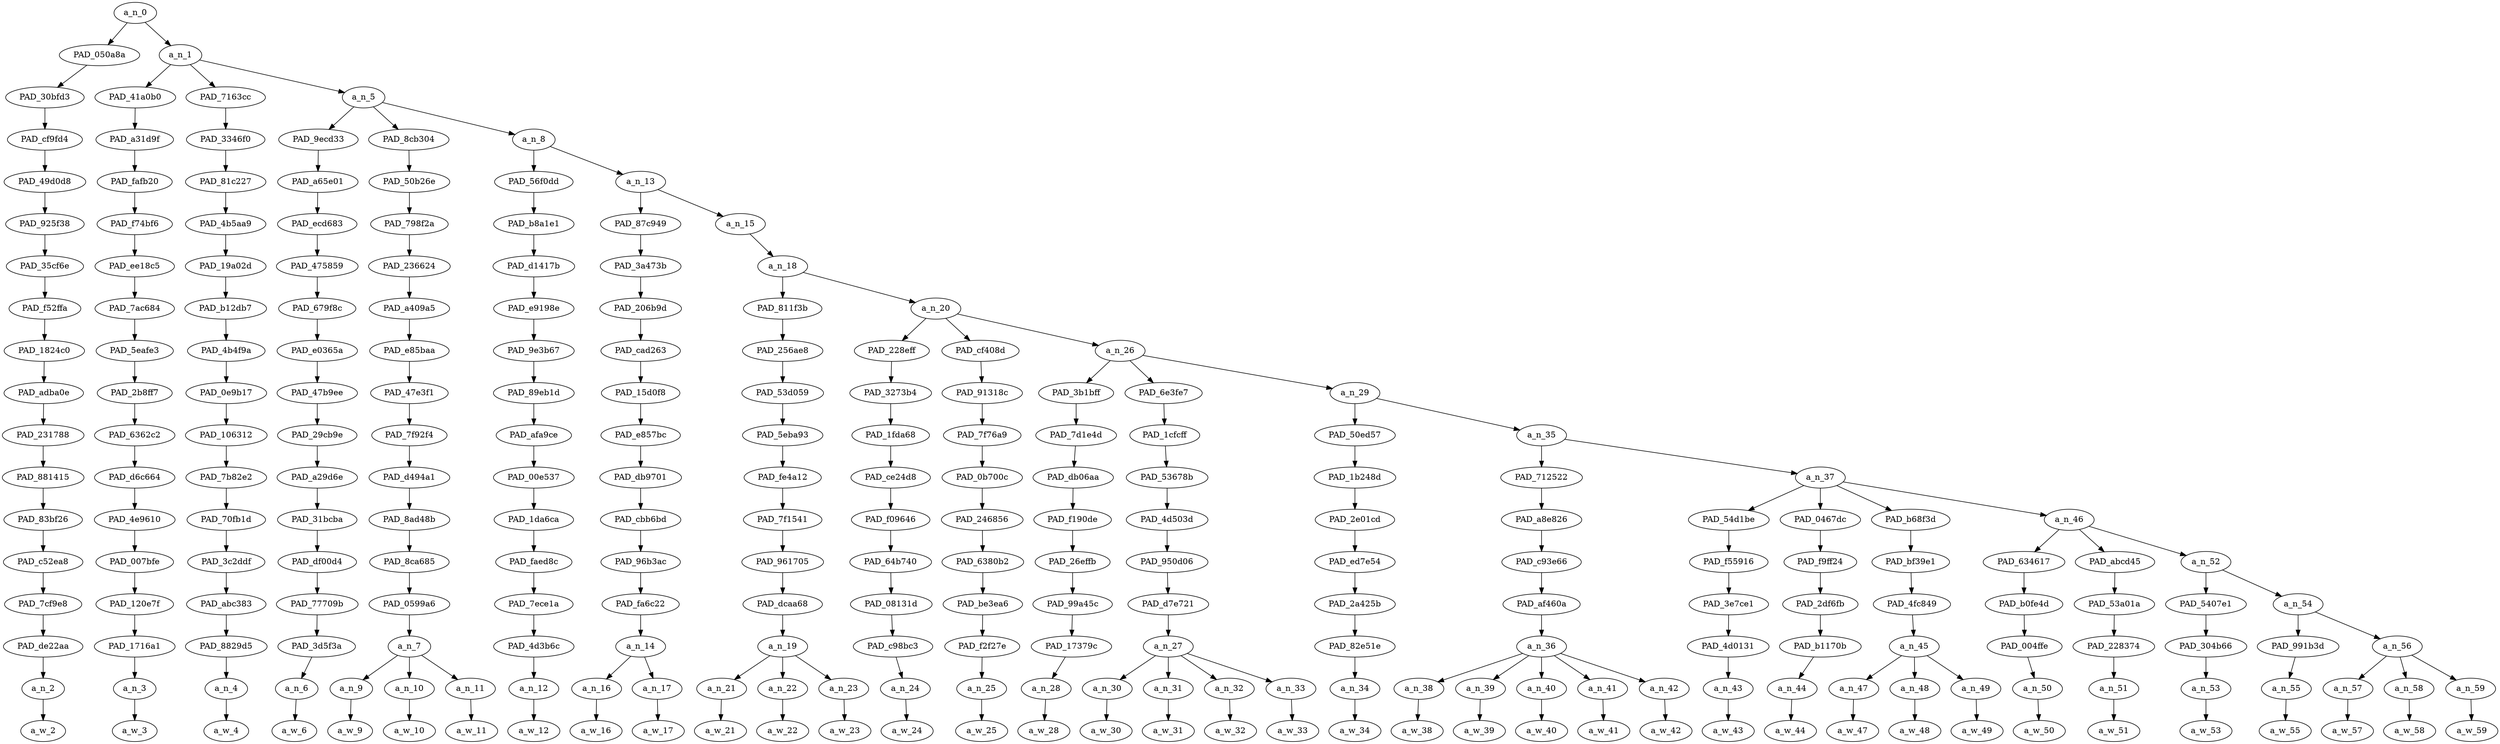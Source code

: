 strict digraph "" {
	a_n_0	[div_dir=-1,
		index=0,
		level=17,
		pos="19.440891846707817,17!",
		text_span="[0, 1, 2, 3, 4, 5, 6, 7, 8, 9, 10, 11, 12, 13, 14, 15, 16, 17, 18, 19, 20, 21, 22, 23, 24, 25, 26, 27, 28, 29, 30, 31, 32, 33, 34, \
35, 36, 37]",
		value=0.99999999];
	PAD_050a8a	[div_dir=-1,
		index=1,
		level=16,
		pos="37.0,16!",
		text_span="[37]",
		value=0.02049974];
	a_n_0 -> PAD_050a8a;
	a_n_1	[div_dir=1,
		index=0,
		level=16,
		pos="1.881783693415638,16!",
		text_span="[0, 1, 2, 3, 4, 5, 6, 7, 8, 9, 10, 11, 12, 13, 14, 15, 16, 17, 18, 19, 20, 21, 22, 23, 24, 25, 26, 27, 28, 29, 30, 31, 32, 33, 34, \
35, 36]",
		value=0.97949784];
	a_n_0 -> a_n_1;
	PAD_30bfd3	[div_dir=-1,
		index=3,
		level=15,
		pos="37.0,15!",
		text_span="[37]",
		value=0.02049974];
	PAD_050a8a -> PAD_30bfd3;
	PAD_cf9fd4	[div_dir=-1,
		index=5,
		level=14,
		pos="37.0,14!",
		text_span="[37]",
		value=0.02049974];
	PAD_30bfd3 -> PAD_cf9fd4;
	PAD_49d0d8	[div_dir=-1,
		index=6,
		level=13,
		pos="37.0,13!",
		text_span="[37]",
		value=0.02049974];
	PAD_cf9fd4 -> PAD_49d0d8;
	PAD_925f38	[div_dir=-1,
		index=7,
		level=12,
		pos="37.0,12!",
		text_span="[37]",
		value=0.02049974];
	PAD_49d0d8 -> PAD_925f38;
	PAD_35cf6e	[div_dir=-1,
		index=7,
		level=11,
		pos="37.0,11!",
		text_span="[37]",
		value=0.02049974];
	PAD_925f38 -> PAD_35cf6e;
	PAD_f52ffa	[div_dir=-1,
		index=8,
		level=10,
		pos="37.0,10!",
		text_span="[37]",
		value=0.02049974];
	PAD_35cf6e -> PAD_f52ffa;
	PAD_1824c0	[div_dir=-1,
		index=10,
		level=9,
		pos="37.0,9!",
		text_span="[37]",
		value=0.02049974];
	PAD_f52ffa -> PAD_1824c0;
	PAD_adba0e	[div_dir=-1,
		index=12,
		level=8,
		pos="37.0,8!",
		text_span="[37]",
		value=0.02049974];
	PAD_1824c0 -> PAD_adba0e;
	PAD_231788	[div_dir=-1,
		index=13,
		level=7,
		pos="37.0,7!",
		text_span="[37]",
		value=0.02049974];
	PAD_adba0e -> PAD_231788;
	PAD_881415	[div_dir=-1,
		index=14,
		level=6,
		pos="37.0,6!",
		text_span="[37]",
		value=0.02049974];
	PAD_231788 -> PAD_881415;
	PAD_83bf26	[div_dir=-1,
		index=17,
		level=5,
		pos="37.0,5!",
		text_span="[37]",
		value=0.02049974];
	PAD_881415 -> PAD_83bf26;
	PAD_c52ea8	[div_dir=-1,
		index=19,
		level=4,
		pos="37.0,4!",
		text_span="[37]",
		value=0.02049974];
	PAD_83bf26 -> PAD_c52ea8;
	PAD_7cf9e8	[div_dir=-1,
		index=20,
		level=3,
		pos="37.0,3!",
		text_span="[37]",
		value=0.02049974];
	PAD_c52ea8 -> PAD_7cf9e8;
	PAD_de22aa	[div_dir=-1,
		index=21,
		level=2,
		pos="37.0,2!",
		text_span="[37]",
		value=0.02049974];
	PAD_7cf9e8 -> PAD_de22aa;
	a_n_2	[div_dir=-1,
		index=37,
		level=1,
		pos="37.0,1!",
		text_span="[37]",
		value=0.02049974];
	PAD_de22aa -> a_n_2;
	a_w_2	[div_dir=0,
		index=37,
		level=0,
		pos="37,0!",
		text_span="[37]",
		value=♥];
	a_n_2 -> a_w_2;
	PAD_41a0b0	[div_dir=-1,
		index=0,
		level=15,
		pos="0.0,15!",
		text_span="[0]",
		value=0.01262149];
	a_n_1 -> PAD_41a0b0;
	PAD_7163cc	[div_dir=1,
		index=1,
		level=15,
		pos="1.0,15!",
		text_span="[1]",
		value=0.01023414];
	a_n_1 -> PAD_7163cc;
	a_n_5	[div_dir=1,
		index=2,
		level=15,
		pos="4.645351080246914,15!",
		text_span="[2, 3, 4, 5, 6, 7, 8, 9, 10, 11, 12, 13, 14, 15, 16, 17, 18, 19, 20, 21, 22, 23, 24, 25, 26, 27, 28, 29, 30, 31, 32, 33, 34, 35, \
36]",
		value=0.95663599];
	a_n_1 -> a_n_5;
	PAD_a31d9f	[div_dir=-1,
		index=0,
		level=14,
		pos="0.0,14!",
		text_span="[0]",
		value=0.01262149];
	PAD_41a0b0 -> PAD_a31d9f;
	PAD_fafb20	[div_dir=-1,
		index=0,
		level=13,
		pos="0.0,13!",
		text_span="[0]",
		value=0.01262149];
	PAD_a31d9f -> PAD_fafb20;
	PAD_f74bf6	[div_dir=-1,
		index=0,
		level=12,
		pos="0.0,12!",
		text_span="[0]",
		value=0.01262149];
	PAD_fafb20 -> PAD_f74bf6;
	PAD_ee18c5	[div_dir=-1,
		index=0,
		level=11,
		pos="0.0,11!",
		text_span="[0]",
		value=0.01262149];
	PAD_f74bf6 -> PAD_ee18c5;
	PAD_7ac684	[div_dir=-1,
		index=0,
		level=10,
		pos="0.0,10!",
		text_span="[0]",
		value=0.01262149];
	PAD_ee18c5 -> PAD_7ac684;
	PAD_5eafe3	[div_dir=-1,
		index=0,
		level=9,
		pos="0.0,9!",
		text_span="[0]",
		value=0.01262149];
	PAD_7ac684 -> PAD_5eafe3;
	PAD_2b8ff7	[div_dir=-1,
		index=0,
		level=8,
		pos="0.0,8!",
		text_span="[0]",
		value=0.01262149];
	PAD_5eafe3 -> PAD_2b8ff7;
	PAD_6362c2	[div_dir=-1,
		index=0,
		level=7,
		pos="0.0,7!",
		text_span="[0]",
		value=0.01262149];
	PAD_2b8ff7 -> PAD_6362c2;
	PAD_d6c664	[div_dir=-1,
		index=0,
		level=6,
		pos="0.0,6!",
		text_span="[0]",
		value=0.01262149];
	PAD_6362c2 -> PAD_d6c664;
	PAD_4e9610	[div_dir=-1,
		index=0,
		level=5,
		pos="0.0,5!",
		text_span="[0]",
		value=0.01262149];
	PAD_d6c664 -> PAD_4e9610;
	PAD_007bfe	[div_dir=-1,
		index=0,
		level=4,
		pos="0.0,4!",
		text_span="[0]",
		value=0.01262149];
	PAD_4e9610 -> PAD_007bfe;
	PAD_120e7f	[div_dir=-1,
		index=0,
		level=3,
		pos="0.0,3!",
		text_span="[0]",
		value=0.01262149];
	PAD_007bfe -> PAD_120e7f;
	PAD_1716a1	[div_dir=-1,
		index=0,
		level=2,
		pos="0.0,2!",
		text_span="[0]",
		value=0.01262149];
	PAD_120e7f -> PAD_1716a1;
	a_n_3	[div_dir=-1,
		index=0,
		level=1,
		pos="0.0,1!",
		text_span="[0]",
		value=0.01262149];
	PAD_1716a1 -> a_n_3;
	a_w_3	[div_dir=0,
		index=0,
		level=0,
		pos="0,0!",
		text_span="[0]",
		value=do];
	a_n_3 -> a_w_3;
	PAD_3346f0	[div_dir=1,
		index=1,
		level=14,
		pos="1.0,14!",
		text_span="[1]",
		value=0.01023414];
	PAD_7163cc -> PAD_3346f0;
	PAD_81c227	[div_dir=1,
		index=1,
		level=13,
		pos="1.0,13!",
		text_span="[1]",
		value=0.01023414];
	PAD_3346f0 -> PAD_81c227;
	PAD_4b5aa9	[div_dir=1,
		index=1,
		level=12,
		pos="1.0,12!",
		text_span="[1]",
		value=0.01023414];
	PAD_81c227 -> PAD_4b5aa9;
	PAD_19a02d	[div_dir=1,
		index=1,
		level=11,
		pos="1.0,11!",
		text_span="[1]",
		value=0.01023414];
	PAD_4b5aa9 -> PAD_19a02d;
	PAD_b12db7	[div_dir=1,
		index=1,
		level=10,
		pos="1.0,10!",
		text_span="[1]",
		value=0.01023414];
	PAD_19a02d -> PAD_b12db7;
	PAD_4b4f9a	[div_dir=1,
		index=1,
		level=9,
		pos="1.0,9!",
		text_span="[1]",
		value=0.01023414];
	PAD_b12db7 -> PAD_4b4f9a;
	PAD_0e9b17	[div_dir=1,
		index=1,
		level=8,
		pos="1.0,8!",
		text_span="[1]",
		value=0.01023414];
	PAD_4b4f9a -> PAD_0e9b17;
	PAD_106312	[div_dir=1,
		index=1,
		level=7,
		pos="1.0,7!",
		text_span="[1]",
		value=0.01023414];
	PAD_0e9b17 -> PAD_106312;
	PAD_7b82e2	[div_dir=1,
		index=1,
		level=6,
		pos="1.0,6!",
		text_span="[1]",
		value=0.01023414];
	PAD_106312 -> PAD_7b82e2;
	PAD_70fb1d	[div_dir=1,
		index=1,
		level=5,
		pos="1.0,5!",
		text_span="[1]",
		value=0.01023414];
	PAD_7b82e2 -> PAD_70fb1d;
	PAD_3c2ddf	[div_dir=1,
		index=1,
		level=4,
		pos="1.0,4!",
		text_span="[1]",
		value=0.01023414];
	PAD_70fb1d -> PAD_3c2ddf;
	PAD_abc383	[div_dir=1,
		index=1,
		level=3,
		pos="1.0,3!",
		text_span="[1]",
		value=0.01023414];
	PAD_3c2ddf -> PAD_abc383;
	PAD_8829d5	[div_dir=1,
		index=1,
		level=2,
		pos="1.0,2!",
		text_span="[1]",
		value=0.01023414];
	PAD_abc383 -> PAD_8829d5;
	a_n_4	[div_dir=1,
		index=1,
		level=1,
		pos="1.0,1!",
		text_span="[1]",
		value=0.01023414];
	PAD_8829d5 -> a_n_4;
	a_w_4	[div_dir=0,
		index=1,
		level=0,
		pos="1,0!",
		text_span="[1]",
		value=not];
	a_n_4 -> a_w_4;
	PAD_9ecd33	[div_dir=-1,
		index=2,
		level=14,
		pos="2.0,14!",
		text_span="[2]",
		value=0.01388727];
	a_n_5 -> PAD_9ecd33;
	PAD_8cb304	[div_dir=-1,
		index=3,
		level=14,
		pos="4.0,14!",
		text_span="[3, 4, 5]",
		value=0.13664862];
	a_n_5 -> PAD_8cb304;
	a_n_8	[div_dir=1,
		index=4,
		level=14,
		pos="7.9360532407407405,14!",
		text_span="[6, 7, 8, 9, 10, 11, 12, 13, 14, 15, 16, 17, 18, 19, 20, 21, 22, 23, 24, 25, 26, 27, 28, 29, 30, 31, 32, 33, 34, 35, 36]",
		value=0.80607794];
	a_n_5 -> a_n_8;
	PAD_a65e01	[div_dir=-1,
		index=2,
		level=13,
		pos="2.0,13!",
		text_span="[2]",
		value=0.01388727];
	PAD_9ecd33 -> PAD_a65e01;
	PAD_ecd683	[div_dir=-1,
		index=2,
		level=12,
		pos="2.0,12!",
		text_span="[2]",
		value=0.01388727];
	PAD_a65e01 -> PAD_ecd683;
	PAD_475859	[div_dir=-1,
		index=2,
		level=11,
		pos="2.0,11!",
		text_span="[2]",
		value=0.01388727];
	PAD_ecd683 -> PAD_475859;
	PAD_679f8c	[div_dir=-1,
		index=2,
		level=10,
		pos="2.0,10!",
		text_span="[2]",
		value=0.01388727];
	PAD_475859 -> PAD_679f8c;
	PAD_e0365a	[div_dir=-1,
		index=2,
		level=9,
		pos="2.0,9!",
		text_span="[2]",
		value=0.01388727];
	PAD_679f8c -> PAD_e0365a;
	PAD_47b9ee	[div_dir=-1,
		index=2,
		level=8,
		pos="2.0,8!",
		text_span="[2]",
		value=0.01388727];
	PAD_e0365a -> PAD_47b9ee;
	PAD_29cb9e	[div_dir=-1,
		index=2,
		level=7,
		pos="2.0,7!",
		text_span="[2]",
		value=0.01388727];
	PAD_47b9ee -> PAD_29cb9e;
	PAD_a29d6e	[div_dir=-1,
		index=2,
		level=6,
		pos="2.0,6!",
		text_span="[2]",
		value=0.01388727];
	PAD_29cb9e -> PAD_a29d6e;
	PAD_31bcba	[div_dir=-1,
		index=2,
		level=5,
		pos="2.0,5!",
		text_span="[2]",
		value=0.01388727];
	PAD_a29d6e -> PAD_31bcba;
	PAD_df00d4	[div_dir=-1,
		index=2,
		level=4,
		pos="2.0,4!",
		text_span="[2]",
		value=0.01388727];
	PAD_31bcba -> PAD_df00d4;
	PAD_77709b	[div_dir=-1,
		index=2,
		level=3,
		pos="2.0,3!",
		text_span="[2]",
		value=0.01388727];
	PAD_df00d4 -> PAD_77709b;
	PAD_3d5f3a	[div_dir=-1,
		index=2,
		level=2,
		pos="2.0,2!",
		text_span="[2]",
		value=0.01388727];
	PAD_77709b -> PAD_3d5f3a;
	a_n_6	[div_dir=-1,
		index=2,
		level=1,
		pos="2.0,1!",
		text_span="[2]",
		value=0.01388727];
	PAD_3d5f3a -> a_n_6;
	a_w_6	[div_dir=0,
		index=2,
		level=0,
		pos="2,0!",
		text_span="[2]",
		value=put];
	a_n_6 -> a_w_6;
	PAD_50b26e	[div_dir=-1,
		index=3,
		level=13,
		pos="4.0,13!",
		text_span="[3, 4, 5]",
		value=0.13664862];
	PAD_8cb304 -> PAD_50b26e;
	PAD_798f2a	[div_dir=-1,
		index=3,
		level=12,
		pos="4.0,12!",
		text_span="[3, 4, 5]",
		value=0.13664862];
	PAD_50b26e -> PAD_798f2a;
	PAD_236624	[div_dir=-1,
		index=3,
		level=11,
		pos="4.0,11!",
		text_span="[3, 4, 5]",
		value=0.13664862];
	PAD_798f2a -> PAD_236624;
	PAD_a409a5	[div_dir=-1,
		index=3,
		level=10,
		pos="4.0,10!",
		text_span="[3, 4, 5]",
		value=0.13664862];
	PAD_236624 -> PAD_a409a5;
	PAD_e85baa	[div_dir=-1,
		index=3,
		level=9,
		pos="4.0,9!",
		text_span="[3, 4, 5]",
		value=0.13664862];
	PAD_a409a5 -> PAD_e85baa;
	PAD_47e3f1	[div_dir=-1,
		index=3,
		level=8,
		pos="4.0,8!",
		text_span="[3, 4, 5]",
		value=0.13664862];
	PAD_e85baa -> PAD_47e3f1;
	PAD_7f92f4	[div_dir=-1,
		index=3,
		level=7,
		pos="4.0,7!",
		text_span="[3, 4, 5]",
		value=0.13664862];
	PAD_47e3f1 -> PAD_7f92f4;
	PAD_d494a1	[div_dir=-1,
		index=3,
		level=6,
		pos="4.0,6!",
		text_span="[3, 4, 5]",
		value=0.13664862];
	PAD_7f92f4 -> PAD_d494a1;
	PAD_8ad48b	[div_dir=-1,
		index=3,
		level=5,
		pos="4.0,5!",
		text_span="[3, 4, 5]",
		value=0.13664862];
	PAD_d494a1 -> PAD_8ad48b;
	PAD_8ca685	[div_dir=-1,
		index=3,
		level=4,
		pos="4.0,4!",
		text_span="[3, 4, 5]",
		value=0.13664862];
	PAD_8ad48b -> PAD_8ca685;
	PAD_0599a6	[div_dir=-1,
		index=3,
		level=3,
		pos="4.0,3!",
		text_span="[3, 4, 5]",
		value=0.13664862];
	PAD_8ca685 -> PAD_0599a6;
	a_n_7	[div_dir=-1,
		index=3,
		level=2,
		pos="4.0,2!",
		text_span="[3, 4, 5]",
		value=0.13664862];
	PAD_0599a6 -> a_n_7;
	a_n_9	[div_dir=-1,
		index=3,
		level=1,
		pos="3.0,1!",
		text_span="[3]",
		value=0.02574065];
	a_n_7 -> a_n_9;
	a_n_10	[div_dir=-1,
		index=4,
		level=1,
		pos="4.0,1!",
		text_span="[4]",
		value=0.06394300];
	a_n_7 -> a_n_10;
	a_n_11	[div_dir=1,
		index=5,
		level=1,
		pos="5.0,1!",
		text_span="[5]",
		value=0.04690413];
	a_n_7 -> a_n_11;
	a_w_9	[div_dir=0,
		index=3,
		level=0,
		pos="3,0!",
		text_span="[3]",
		value=your];
	a_n_9 -> a_w_9;
	a_w_10	[div_dir=0,
		index=4,
		level=0,
		pos="4,0!",
		text_span="[4]",
		value=gab];
	a_n_10 -> a_w_10;
	a_w_11	[div_dir=0,
		index=5,
		level=0,
		pos="5,0!",
		text_span="[5]",
		value=mug];
	a_n_11 -> a_w_11;
	PAD_56f0dd	[div_dir=1,
		index=4,
		level=13,
		pos="6.0,13!",
		text_span="[6]",
		value=0.01537448];
	a_n_8 -> PAD_56f0dd;
	a_n_13	[div_dir=1,
		index=5,
		level=13,
		pos="9.872106481481481,13!",
		text_span="[7, 8, 9, 10, 11, 12, 13, 14, 15, 16, 17, 18, 19, 20, 21, 22, 23, 24, 25, 26, 27, 28, 29, 30, 31, 32, 33, 34, 35, 36]",
		value=0.79065971];
	a_n_8 -> a_n_13;
	PAD_b8a1e1	[div_dir=1,
		index=4,
		level=12,
		pos="6.0,12!",
		text_span="[6]",
		value=0.01537448];
	PAD_56f0dd -> PAD_b8a1e1;
	PAD_d1417b	[div_dir=1,
		index=4,
		level=11,
		pos="6.0,11!",
		text_span="[6]",
		value=0.01537448];
	PAD_b8a1e1 -> PAD_d1417b;
	PAD_e9198e	[div_dir=1,
		index=4,
		level=10,
		pos="6.0,10!",
		text_span="[6]",
		value=0.01537448];
	PAD_d1417b -> PAD_e9198e;
	PAD_9e3b67	[div_dir=1,
		index=4,
		level=9,
		pos="6.0,9!",
		text_span="[6]",
		value=0.01537448];
	PAD_e9198e -> PAD_9e3b67;
	PAD_89eb1d	[div_dir=1,
		index=4,
		level=8,
		pos="6.0,8!",
		text_span="[6]",
		value=0.01537448];
	PAD_9e3b67 -> PAD_89eb1d;
	PAD_afa9ce	[div_dir=1,
		index=4,
		level=7,
		pos="6.0,7!",
		text_span="[6]",
		value=0.01537448];
	PAD_89eb1d -> PAD_afa9ce;
	PAD_00e537	[div_dir=1,
		index=4,
		level=6,
		pos="6.0,6!",
		text_span="[6]",
		value=0.01537448];
	PAD_afa9ce -> PAD_00e537;
	PAD_1da6ca	[div_dir=1,
		index=4,
		level=5,
		pos="6.0,5!",
		text_span="[6]",
		value=0.01537448];
	PAD_00e537 -> PAD_1da6ca;
	PAD_faed8c	[div_dir=1,
		index=4,
		level=4,
		pos="6.0,4!",
		text_span="[6]",
		value=0.01537448];
	PAD_1da6ca -> PAD_faed8c;
	PAD_7ece1a	[div_dir=1,
		index=4,
		level=3,
		pos="6.0,3!",
		text_span="[6]",
		value=0.01537448];
	PAD_faed8c -> PAD_7ece1a;
	PAD_4d3b6c	[div_dir=1,
		index=4,
		level=2,
		pos="6.0,2!",
		text_span="[6]",
		value=0.01537448];
	PAD_7ece1a -> PAD_4d3b6c;
	a_n_12	[div_dir=1,
		index=6,
		level=1,
		pos="6.0,1!",
		text_span="[6]",
		value=0.01537448];
	PAD_4d3b6c -> a_n_12;
	a_w_12	[div_dir=0,
		index=6,
		level=0,
		pos="6,0!",
		text_span="[6]",
		value=in];
	a_n_12 -> a_w_12;
	PAD_87c949	[div_dir=1,
		index=5,
		level=12,
		pos="7.5,12!",
		text_span="[7, 8]",
		value=0.10415410];
	a_n_13 -> PAD_87c949;
	a_n_15	[div_dir=1,
		index=6,
		level=12,
		pos="12.244212962962962,12!",
		text_span="[9, 10, 11, 12, 13, 14, 15, 16, 17, 18, 19, 20, 21, 22, 23, 24, 25, 26, 27, 28, 29, 30, 31, 32, 33, 34, 35, 36]",
		value=0.68646646];
	a_n_13 -> a_n_15;
	PAD_3a473b	[div_dir=1,
		index=5,
		level=11,
		pos="7.5,11!",
		text_span="[7, 8]",
		value=0.10415410];
	PAD_87c949 -> PAD_3a473b;
	PAD_206b9d	[div_dir=1,
		index=5,
		level=10,
		pos="7.5,10!",
		text_span="[7, 8]",
		value=0.10415410];
	PAD_3a473b -> PAD_206b9d;
	PAD_cad263	[div_dir=1,
		index=5,
		level=9,
		pos="7.5,9!",
		text_span="[7, 8]",
		value=0.10415410];
	PAD_206b9d -> PAD_cad263;
	PAD_15d0f8	[div_dir=1,
		index=5,
		level=8,
		pos="7.5,8!",
		text_span="[7, 8]",
		value=0.10415410];
	PAD_cad263 -> PAD_15d0f8;
	PAD_e857bc	[div_dir=1,
		index=5,
		level=7,
		pos="7.5,7!",
		text_span="[7, 8]",
		value=0.10415410];
	PAD_15d0f8 -> PAD_e857bc;
	PAD_db9701	[div_dir=1,
		index=5,
		level=6,
		pos="7.5,6!",
		text_span="[7, 8]",
		value=0.10415410];
	PAD_e857bc -> PAD_db9701;
	PAD_cbb6bd	[div_dir=1,
		index=5,
		level=5,
		pos="7.5,5!",
		text_span="[7, 8]",
		value=0.10415410];
	PAD_db9701 -> PAD_cbb6bd;
	PAD_96b3ac	[div_dir=1,
		index=5,
		level=4,
		pos="7.5,4!",
		text_span="[7, 8]",
		value=0.10415410];
	PAD_cbb6bd -> PAD_96b3ac;
	PAD_fa6c22	[div_dir=1,
		index=5,
		level=3,
		pos="7.5,3!",
		text_span="[7, 8]",
		value=0.10415410];
	PAD_96b3ac -> PAD_fa6c22;
	a_n_14	[div_dir=1,
		index=5,
		level=2,
		pos="7.5,2!",
		text_span="[7, 8]",
		value=0.10415410];
	PAD_fa6c22 -> a_n_14;
	a_n_16	[div_dir=-1,
		index=7,
		level=1,
		pos="7.0,1!",
		text_span="[7]",
		value=0.01470918];
	a_n_14 -> a_n_16;
	a_n_17	[div_dir=1,
		index=8,
		level=1,
		pos="8.0,1!",
		text_span="[8]",
		value=0.08943929];
	a_n_14 -> a_n_17;
	a_w_16	[div_dir=0,
		index=7,
		level=0,
		pos="7,0!",
		text_span="[7]",
		value=the];
	a_n_16 -> a_w_16;
	a_w_17	[div_dir=0,
		index=8,
		level=0,
		pos="8,0!",
		text_span="[8]",
		value=dishwasher];
	a_n_17 -> a_w_17;
	a_n_18	[div_dir=1,
		index=6,
		level=11,
		pos="12.244212962962962,11!",
		text_span="[9, 10, 11, 12, 13, 14, 15, 16, 17, 18, 19, 20, 21, 22, 23, 24, 25, 26, 27, 28, 29, 30, 31, 32, 33, 34, 35, 36]",
		value=0.68642689];
	a_n_15 -> a_n_18;
	PAD_811f3b	[div_dir=1,
		index=6,
		level=10,
		pos="10.0,10!",
		text_span="[9, 10, 11]",
		value=0.08864353];
	a_n_18 -> PAD_811f3b;
	a_n_20	[div_dir=1,
		index=7,
		level=10,
		pos="14.488425925925924,10!",
		text_span="[12, 13, 14, 15, 16, 17, 18, 19, 20, 21, 22, 23, 24, 25, 26, 27, 28, 29, 30, 31, 32, 33, 34, 35, 36]",
		value=0.59774380];
	a_n_18 -> a_n_20;
	PAD_256ae8	[div_dir=1,
		index=6,
		level=9,
		pos="10.0,9!",
		text_span="[9, 10, 11]",
		value=0.08864353];
	PAD_811f3b -> PAD_256ae8;
	PAD_53d059	[div_dir=1,
		index=6,
		level=8,
		pos="10.0,8!",
		text_span="[9, 10, 11]",
		value=0.08864353];
	PAD_256ae8 -> PAD_53d059;
	PAD_5eba93	[div_dir=1,
		index=6,
		level=7,
		pos="10.0,7!",
		text_span="[9, 10, 11]",
		value=0.08864353];
	PAD_53d059 -> PAD_5eba93;
	PAD_fe4a12	[div_dir=1,
		index=6,
		level=6,
		pos="10.0,6!",
		text_span="[9, 10, 11]",
		value=0.08864353];
	PAD_5eba93 -> PAD_fe4a12;
	PAD_7f1541	[div_dir=1,
		index=6,
		level=5,
		pos="10.0,5!",
		text_span="[9, 10, 11]",
		value=0.08864353];
	PAD_fe4a12 -> PAD_7f1541;
	PAD_961705	[div_dir=1,
		index=6,
		level=4,
		pos="10.0,4!",
		text_span="[9, 10, 11]",
		value=0.08864353];
	PAD_7f1541 -> PAD_961705;
	PAD_dcaa68	[div_dir=1,
		index=6,
		level=3,
		pos="10.0,3!",
		text_span="[9, 10, 11]",
		value=0.08864353];
	PAD_961705 -> PAD_dcaa68;
	a_n_19	[div_dir=1,
		index=6,
		level=2,
		pos="10.0,2!",
		text_span="[9, 10, 11]",
		value=0.08864353];
	PAD_dcaa68 -> a_n_19;
	a_n_21	[div_dir=1,
		index=9,
		level=1,
		pos="9.0,1!",
		text_span="[9]",
		value=0.01245631];
	a_n_19 -> a_n_21;
	a_n_22	[div_dir=-1,
		index=10,
		level=1,
		pos="10.0,1!",
		text_span="[10]",
		value=0.03498993];
	a_n_19 -> a_n_22;
	a_n_23	[div_dir=1,
		index=11,
		level=1,
		pos="11.0,1!",
		text_span="[11]",
		value=0.04113362];
	a_n_19 -> a_n_23;
	a_w_21	[div_dir=0,
		index=9,
		level=0,
		pos="9,0!",
		text_span="[9]",
		value=the1];
	a_n_21 -> a_w_21;
	a_w_22	[div_dir=0,
		index=10,
		level=0,
		pos="10,0!",
		text_span="[10]",
		value=gab1];
	a_n_22 -> a_w_22;
	a_w_23	[div_dir=0,
		index=11,
		level=0,
		pos="11,0!",
		text_span="[11]",
		value=decal];
	a_n_23 -> a_w_23;
	PAD_228eff	[div_dir=1,
		index=7,
		level=9,
		pos="12.0,9!",
		text_span="[12]",
		value=0.01305165];
	a_n_20 -> PAD_228eff;
	PAD_cf408d	[div_dir=-1,
		index=8,
		level=9,
		pos="13.0,9!",
		text_span="[13]",
		value=0.01066239];
	a_n_20 -> PAD_cf408d;
	a_n_26	[div_dir=1,
		index=9,
		level=9,
		pos="18.465277777777775,9!",
		text_span="[14, 15, 16, 17, 18, 19, 20, 21, 22, 23, 24, 25, 26, 27, 28, 29, 30, 31, 32, 33, 34, 35, 36]",
		value=0.57401440];
	a_n_20 -> a_n_26;
	PAD_3273b4	[div_dir=1,
		index=7,
		level=8,
		pos="12.0,8!",
		text_span="[12]",
		value=0.01305165];
	PAD_228eff -> PAD_3273b4;
	PAD_1fda68	[div_dir=1,
		index=7,
		level=7,
		pos="12.0,7!",
		text_span="[12]",
		value=0.01305165];
	PAD_3273b4 -> PAD_1fda68;
	PAD_ce24d8	[div_dir=1,
		index=7,
		level=6,
		pos="12.0,6!",
		text_span="[12]",
		value=0.01305165];
	PAD_1fda68 -> PAD_ce24d8;
	PAD_f09646	[div_dir=1,
		index=7,
		level=5,
		pos="12.0,5!",
		text_span="[12]",
		value=0.01305165];
	PAD_ce24d8 -> PAD_f09646;
	PAD_64b740	[div_dir=1,
		index=7,
		level=4,
		pos="12.0,4!",
		text_span="[12]",
		value=0.01305165];
	PAD_f09646 -> PAD_64b740;
	PAD_08131d	[div_dir=1,
		index=7,
		level=3,
		pos="12.0,3!",
		text_span="[12]",
		value=0.01305165];
	PAD_64b740 -> PAD_08131d;
	PAD_c98bc3	[div_dir=1,
		index=7,
		level=2,
		pos="12.0,2!",
		text_span="[12]",
		value=0.01305165];
	PAD_08131d -> PAD_c98bc3;
	a_n_24	[div_dir=1,
		index=12,
		level=1,
		pos="12.0,1!",
		text_span="[12]",
		value=0.01305165];
	PAD_c98bc3 -> a_n_24;
	a_w_24	[div_dir=0,
		index=12,
		level=0,
		pos="12,0!",
		text_span="[12]",
		value=is];
	a_n_24 -> a_w_24;
	PAD_91318c	[div_dir=-1,
		index=8,
		level=8,
		pos="13.0,8!",
		text_span="[13]",
		value=0.01066239];
	PAD_cf408d -> PAD_91318c;
	PAD_7f76a9	[div_dir=-1,
		index=8,
		level=7,
		pos="13.0,7!",
		text_span="[13]",
		value=0.01066239];
	PAD_91318c -> PAD_7f76a9;
	PAD_0b700c	[div_dir=-1,
		index=8,
		level=6,
		pos="13.0,6!",
		text_span="[13]",
		value=0.01066239];
	PAD_7f76a9 -> PAD_0b700c;
	PAD_246856	[div_dir=-1,
		index=8,
		level=5,
		pos="13.0,5!",
		text_span="[13]",
		value=0.01066239];
	PAD_0b700c -> PAD_246856;
	PAD_6380b2	[div_dir=-1,
		index=8,
		level=4,
		pos="13.0,4!",
		text_span="[13]",
		value=0.01066239];
	PAD_246856 -> PAD_6380b2;
	PAD_be3ea6	[div_dir=-1,
		index=8,
		level=3,
		pos="13.0,3!",
		text_span="[13]",
		value=0.01066239];
	PAD_6380b2 -> PAD_be3ea6;
	PAD_f2f27e	[div_dir=-1,
		index=8,
		level=2,
		pos="13.0,2!",
		text_span="[13]",
		value=0.01066239];
	PAD_be3ea6 -> PAD_f2f27e;
	a_n_25	[div_dir=-1,
		index=13,
		level=1,
		pos="13.0,1!",
		text_span="[13]",
		value=0.01066239];
	PAD_f2f27e -> a_n_25;
	a_w_25	[div_dir=0,
		index=13,
		level=0,
		pos="13,0!",
		text_span="[13]",
		value=not1];
	a_n_25 -> a_w_25;
	PAD_3b1bff	[div_dir=-1,
		index=10,
		level=8,
		pos="18.0,8!",
		text_span="[18]",
		value=0.02375086];
	a_n_26 -> PAD_3b1bff;
	PAD_6e3fe7	[div_dir=1,
		index=9,
		level=8,
		pos="15.5,8!",
		text_span="[14, 15, 16, 17]",
		value=0.13938971];
	a_n_26 -> PAD_6e3fe7;
	a_n_29	[div_dir=-1,
		index=11,
		level=8,
		pos="21.895833333333332,8!",
		text_span="[19, 20, 21, 22, 23, 24, 25, 26, 27, 28, 29, 30, 31, 32, 33, 34, 35, 36]",
		value=0.41086042];
	a_n_26 -> a_n_29;
	PAD_7d1e4d	[div_dir=-1,
		index=10,
		level=7,
		pos="18.0,7!",
		text_span="[18]",
		value=0.02375086];
	PAD_3b1bff -> PAD_7d1e4d;
	PAD_db06aa	[div_dir=-1,
		index=10,
		level=6,
		pos="18.0,6!",
		text_span="[18]",
		value=0.02375086];
	PAD_7d1e4d -> PAD_db06aa;
	PAD_f190de	[div_dir=-1,
		index=10,
		level=5,
		pos="18.0,5!",
		text_span="[18]",
		value=0.02375086];
	PAD_db06aa -> PAD_f190de;
	PAD_26effb	[div_dir=-1,
		index=10,
		level=4,
		pos="18.0,4!",
		text_span="[18]",
		value=0.02375086];
	PAD_f190de -> PAD_26effb;
	PAD_99a45c	[div_dir=-1,
		index=10,
		level=3,
		pos="18.0,3!",
		text_span="[18]",
		value=0.02375086];
	PAD_26effb -> PAD_99a45c;
	PAD_17379c	[div_dir=-1,
		index=10,
		level=2,
		pos="18.0,2!",
		text_span="[18]",
		value=0.02375086];
	PAD_99a45c -> PAD_17379c;
	a_n_28	[div_dir=-1,
		index=18,
		level=1,
		pos="18.0,1!",
		text_span="[18]",
		value=0.02375086];
	PAD_17379c -> a_n_28;
	a_w_28	[div_dir=0,
		index=18,
		level=0,
		pos="18,0!",
		text_span="[18]",
		value="<user>1"];
	a_n_28 -> a_w_28;
	PAD_1cfcff	[div_dir=1,
		index=9,
		level=7,
		pos="15.5,7!",
		text_span="[14, 15, 16, 17]",
		value=0.13938971];
	PAD_6e3fe7 -> PAD_1cfcff;
	PAD_53678b	[div_dir=1,
		index=9,
		level=6,
		pos="15.5,6!",
		text_span="[14, 15, 16, 17]",
		value=0.13938971];
	PAD_1cfcff -> PAD_53678b;
	PAD_4d503d	[div_dir=1,
		index=9,
		level=5,
		pos="15.5,5!",
		text_span="[14, 15, 16, 17]",
		value=0.13938971];
	PAD_53678b -> PAD_4d503d;
	PAD_950d06	[div_dir=1,
		index=9,
		level=4,
		pos="15.5,4!",
		text_span="[14, 15, 16, 17]",
		value=0.13938971];
	PAD_4d503d -> PAD_950d06;
	PAD_d7e721	[div_dir=1,
		index=9,
		level=3,
		pos="15.5,3!",
		text_span="[14, 15, 16, 17]",
		value=0.13938971];
	PAD_950d06 -> PAD_d7e721;
	a_n_27	[div_dir=1,
		index=9,
		level=2,
		pos="15.5,2!",
		text_span="[14, 15, 16, 17]",
		value=0.13938971];
	PAD_d7e721 -> a_n_27;
	a_n_30	[div_dir=1,
		index=14,
		level=1,
		pos="14.0,1!",
		text_span="[14]",
		value=0.07475715];
	a_n_27 -> a_n_30;
	a_n_31	[div_dir=1,
		index=15,
		level=1,
		pos="15.0,1!",
		text_span="[15]",
		value=0.01666061];
	a_n_27 -> a_n_31;
	a_n_32	[div_dir=-1,
		index=16,
		level=1,
		pos="16.0,1!",
		text_span="[16]",
		value=0.02296019];
	a_n_27 -> a_n_32;
	a_n_33	[div_dir=-1,
		index=17,
		level=1,
		pos="17.0,1!",
		text_span="[17]",
		value=0.02493564];
	a_n_27 -> a_n_33;
	a_w_30	[div_dir=0,
		index=14,
		level=0,
		pos="14,0!",
		text_span="[14]",
		value=dishwasher1];
	a_n_30 -> a_w_30;
	a_w_31	[div_dir=0,
		index=15,
		level=0,
		pos="15,0!",
		text_span="[15]",
		value=safe];
	a_n_31 -> a_w_31;
	a_w_32	[div_dir=0,
		index=16,
		level=0,
		pos="16,0!",
		text_span="[16]",
		value=😢];
	a_n_32 -> a_w_32;
	a_w_33	[div_dir=0,
		index=17,
		level=0,
		pos="17,0!",
		text_span="[17]",
		value="<user>"];
	a_n_33 -> a_w_33;
	PAD_50ed57	[div_dir=-1,
		index=11,
		level=7,
		pos="19.0,7!",
		text_span="[19]",
		value=0.02614845];
	a_n_29 -> PAD_50ed57;
	a_n_35	[div_dir=-1,
		index=12,
		level=7,
		pos="24.791666666666664,7!",
		text_span="[20, 21, 22, 23, 24, 25, 26, 27, 28, 29, 30, 31, 32, 33, 34, 35, 36]",
		value=0.38469777];
	a_n_29 -> a_n_35;
	PAD_1b248d	[div_dir=-1,
		index=11,
		level=6,
		pos="19.0,6!",
		text_span="[19]",
		value=0.02614845];
	PAD_50ed57 -> PAD_1b248d;
	PAD_2e01cd	[div_dir=-1,
		index=11,
		level=5,
		pos="19.0,5!",
		text_span="[19]",
		value=0.02614845];
	PAD_1b248d -> PAD_2e01cd;
	PAD_ed7e54	[div_dir=-1,
		index=11,
		level=4,
		pos="19.0,4!",
		text_span="[19]",
		value=0.02614845];
	PAD_2e01cd -> PAD_ed7e54;
	PAD_2a425b	[div_dir=-1,
		index=11,
		level=3,
		pos="19.0,3!",
		text_span="[19]",
		value=0.02614845];
	PAD_ed7e54 -> PAD_2a425b;
	PAD_82e51e	[div_dir=-1,
		index=11,
		level=2,
		pos="19.0,2!",
		text_span="[19]",
		value=0.02614845];
	PAD_2a425b -> PAD_82e51e;
	a_n_34	[div_dir=-1,
		index=19,
		level=1,
		pos="19.0,1!",
		text_span="[19]",
		value=0.02614845];
	PAD_82e51e -> a_n_34;
	a_w_34	[div_dir=0,
		index=19,
		level=0,
		pos="19,0!",
		text_span="[19]",
		value=edit];
	a_n_34 -> a_w_34;
	PAD_712522	[div_dir=1,
		index=12,
		level=6,
		pos="22.0,6!",
		text_span="[20, 21, 22, 23, 24]",
		value=0.18834210];
	a_n_35 -> PAD_712522;
	a_n_37	[div_dir=-1,
		index=13,
		level=6,
		pos="27.583333333333332,6!",
		text_span="[25, 26, 27, 28, 29, 30, 31, 32, 33, 34, 35, 36]",
		value=0.19634476];
	a_n_35 -> a_n_37;
	PAD_a8e826	[div_dir=1,
		index=12,
		level=5,
		pos="22.0,5!",
		text_span="[20, 21, 22, 23, 24]",
		value=0.18834210];
	PAD_712522 -> PAD_a8e826;
	PAD_c93e66	[div_dir=1,
		index=12,
		level=4,
		pos="22.0,4!",
		text_span="[20, 21, 22, 23, 24]",
		value=0.18834210];
	PAD_a8e826 -> PAD_c93e66;
	PAD_af460a	[div_dir=1,
		index=12,
		level=3,
		pos="22.0,3!",
		text_span="[20, 21, 22, 23, 24]",
		value=0.18834210];
	PAD_c93e66 -> PAD_af460a;
	a_n_36	[div_dir=1,
		index=12,
		level=2,
		pos="22.0,2!",
		text_span="[20, 21, 22, 23, 24]",
		value=0.18834210];
	PAD_af460a -> a_n_36;
	a_n_38	[div_dir=-1,
		index=20,
		level=1,
		pos="20.0,1!",
		text_span="[20]",
		value=0.01218707];
	a_n_36 -> a_n_38;
	a_n_39	[div_dir=1,
		index=21,
		level=1,
		pos="21.0,1!",
		text_span="[21]",
		value=0.02020289];
	a_n_36 -> a_n_39;
	a_n_40	[div_dir=1,
		index=22,
		level=1,
		pos="22.0,1!",
		text_span="[22]",
		value=0.03759474];
	a_n_36 -> a_n_40;
	a_n_41	[div_dir=-1,
		index=23,
		level=1,
		pos="23.0,1!",
		text_span="[23]",
		value=0.06369067];
	a_n_36 -> a_n_41;
	a_n_42	[div_dir=1,
		index=24,
		level=1,
		pos="24.0,1!",
		text_span="[24]",
		value=0.05461950];
	a_n_36 -> a_n_42;
	a_w_38	[div_dir=0,
		index=20,
		level=0,
		pos="20,0!",
		text_span="[20]",
		value=only];
	a_n_38 -> a_w_38;
	a_w_39	[div_dir=0,
		index=21,
		level=0,
		pos="21,0!",
		text_span="[21]",
		value=the2];
	a_n_39 -> a_w_39;
	a_w_40	[div_dir=0,
		index=22,
		level=0,
		pos="22,0!",
		text_span="[22]",
		value=black];
	a_n_40 -> a_w_40;
	a_w_41	[div_dir=0,
		index=23,
		level=0,
		pos="23,0!",
		text_span="[23]",
		value=gab2];
	a_n_41 -> a_w_41;
	a_w_42	[div_dir=0,
		index=24,
		level=0,
		pos="24,0!",
		text_span="[24]",
		value=mug1];
	a_n_42 -> a_w_42;
	PAD_54d1be	[div_dir=-1,
		index=13,
		level=5,
		pos="25.0,5!",
		text_span="[25]",
		value=0.01481547];
	a_n_37 -> PAD_54d1be;
	PAD_0467dc	[div_dir=-1,
		index=14,
		level=5,
		pos="26.0,5!",
		text_span="[26]",
		value=0.01099946];
	a_n_37 -> PAD_0467dc;
	PAD_b68f3d	[div_dir=-1,
		index=15,
		level=5,
		pos="28.0,5!",
		text_span="[27, 28, 29]",
		value=0.05870534];
	a_n_37 -> PAD_b68f3d;
	a_n_46	[div_dir=-1,
		index=16,
		level=5,
		pos="31.333333333333332,5!",
		text_span="[30, 31, 32, 33, 34, 35, 36]",
		value=0.11177924];
	a_n_37 -> a_n_46;
	PAD_f55916	[div_dir=-1,
		index=13,
		level=4,
		pos="25.0,4!",
		text_span="[25]",
		value=0.01481547];
	PAD_54d1be -> PAD_f55916;
	PAD_3e7ce1	[div_dir=-1,
		index=13,
		level=3,
		pos="25.0,3!",
		text_span="[25]",
		value=0.01481547];
	PAD_f55916 -> PAD_3e7ce1;
	PAD_4d0131	[div_dir=-1,
		index=13,
		level=2,
		pos="25.0,2!",
		text_span="[25]",
		value=0.01481547];
	PAD_3e7ce1 -> PAD_4d0131;
	a_n_43	[div_dir=-1,
		index=25,
		level=1,
		pos="25.0,1!",
		text_span="[25]",
		value=0.01481547];
	PAD_4d0131 -> a_n_43;
	a_w_43	[div_dir=0,
		index=25,
		level=0,
		pos="25,0!",
		text_span="[25]",
		value=does];
	a_n_43 -> a_w_43;
	PAD_f9ff24	[div_dir=-1,
		index=14,
		level=4,
		pos="26.0,4!",
		text_span="[26]",
		value=0.01099946];
	PAD_0467dc -> PAD_f9ff24;
	PAD_2df6fb	[div_dir=-1,
		index=14,
		level=3,
		pos="26.0,3!",
		text_span="[26]",
		value=0.01099946];
	PAD_f9ff24 -> PAD_2df6fb;
	PAD_b1170b	[div_dir=-1,
		index=14,
		level=2,
		pos="26.0,2!",
		text_span="[26]",
		value=0.01099946];
	PAD_2df6fb -> PAD_b1170b;
	a_n_44	[div_dir=-1,
		index=26,
		level=1,
		pos="26.0,1!",
		text_span="[26]",
		value=0.01099946];
	PAD_b1170b -> a_n_44;
	a_w_44	[div_dir=0,
		index=26,
		level=0,
		pos="26,0!",
		text_span="[26]",
		value=this];
	a_n_44 -> a_w_44;
	PAD_bf39e1	[div_dir=-1,
		index=15,
		level=4,
		pos="28.0,4!",
		text_span="[27, 28, 29]",
		value=0.05870534];
	PAD_b68f3d -> PAD_bf39e1;
	PAD_4fc849	[div_dir=-1,
		index=15,
		level=3,
		pos="28.0,3!",
		text_span="[27, 28, 29]",
		value=0.05870534];
	PAD_bf39e1 -> PAD_4fc849;
	a_n_45	[div_dir=-1,
		index=15,
		level=2,
		pos="28.0,2!",
		text_span="[27, 28, 29]",
		value=0.05870534];
	PAD_4fc849 -> a_n_45;
	a_n_47	[div_dir=-1,
		index=27,
		level=1,
		pos="27.0,1!",
		text_span="[27]",
		value=0.01267985];
	a_n_45 -> a_n_47;
	a_n_48	[div_dir=-1,
		index=28,
		level=1,
		pos="28.0,1!",
		text_span="[28]",
		value=0.02772640];
	a_n_45 -> a_n_48;
	a_n_49	[div_dir=1,
		index=29,
		level=1,
		pos="29.0,1!",
		text_span="[29]",
		value=0.01828054];
	a_n_45 -> a_n_49;
	a_w_47	[div_dir=0,
		index=27,
		level=0,
		pos="27,0!",
		text_span="[27]",
		value=the3];
	a_n_47 -> a_w_47;
	a_w_48	[div_dir=0,
		index=28,
		level=0,
		pos="28,0!",
		text_span="[28]",
		value=white];
	a_n_48 -> a_w_48;
	a_w_49	[div_dir=0,
		index=29,
		level=0,
		pos="29,0!",
		text_span="[29]",
		value=one];
	a_n_49 -> a_w_49;
	PAD_634617	[div_dir=-1,
		index=16,
		level=4,
		pos="30.0,4!",
		text_span="[30]",
		value=0.01284931];
	a_n_46 -> PAD_634617;
	PAD_abcd45	[div_dir=1,
		index=17,
		level=4,
		pos="31.0,4!",
		text_span="[31]",
		value=0.00899850];
	a_n_46 -> PAD_abcd45;
	a_n_52	[div_dir=-1,
		index=18,
		level=4,
		pos="33.0,4!",
		text_span="[32, 33, 34, 35, 36]",
		value=0.08989609];
	a_n_46 -> a_n_52;
	PAD_b0fe4d	[div_dir=-1,
		index=16,
		level=3,
		pos="30.0,3!",
		text_span="[30]",
		value=0.01284931];
	PAD_634617 -> PAD_b0fe4d;
	PAD_004ffe	[div_dir=-1,
		index=16,
		level=2,
		pos="30.0,2!",
		text_span="[30]",
		value=0.01284931];
	PAD_b0fe4d -> PAD_004ffe;
	a_n_50	[div_dir=-1,
		index=30,
		level=1,
		pos="30.0,1!",
		text_span="[30]",
		value=0.01284931];
	PAD_004ffe -> a_n_50;
	a_w_50	[div_dir=0,
		index=30,
		level=0,
		pos="30,0!",
		text_span="[30]",
		value=will];
	a_n_50 -> a_w_50;
	PAD_53a01a	[div_dir=1,
		index=17,
		level=3,
		pos="31.0,3!",
		text_span="[31]",
		value=0.00899850];
	PAD_abcd45 -> PAD_53a01a;
	PAD_228374	[div_dir=1,
		index=17,
		level=2,
		pos="31.0,2!",
		text_span="[31]",
		value=0.00899850];
	PAD_53a01a -> PAD_228374;
	a_n_51	[div_dir=1,
		index=31,
		level=1,
		pos="31.0,1!",
		text_span="[31]",
		value=0.00899850];
	PAD_228374 -> a_n_51;
	a_w_51	[div_dir=0,
		index=31,
		level=0,
		pos="31,0!",
		text_span="[31]",
		value=not2];
	a_n_51 -> a_w_51;
	PAD_5407e1	[div_dir=1,
		index=18,
		level=3,
		pos="32.0,3!",
		text_span="[32]",
		value=0.01631041];
	a_n_52 -> PAD_5407e1;
	a_n_54	[div_dir=-1,
		index=19,
		level=3,
		pos="34.0,3!",
		text_span="[33, 34, 35, 36]",
		value=0.07355928];
	a_n_52 -> a_n_54;
	PAD_304b66	[div_dir=1,
		index=18,
		level=2,
		pos="32.0,2!",
		text_span="[32]",
		value=0.01631041];
	PAD_5407e1 -> PAD_304b66;
	a_n_53	[div_dir=1,
		index=32,
		level=1,
		pos="32.0,1!",
		text_span="[32]",
		value=0.01631041];
	PAD_304b66 -> a_n_53;
	a_w_53	[div_dir=0,
		index=32,
		level=0,
		pos="32,0!",
		text_span="[32]",
		value=thanks];
	a_n_53 -> a_w_53;
	PAD_991b3d	[div_dir=-1,
		index=19,
		level=2,
		pos="33.0,2!",
		text_span="[33]",
		value=0.00898293];
	a_n_54 -> PAD_991b3d;
	a_n_56	[div_dir=-1,
		index=20,
		level=2,
		pos="35.0,2!",
		text_span="[34, 35, 36]",
		value=0.06453989];
	a_n_54 -> a_n_56;
	a_n_55	[div_dir=-1,
		index=33,
		level=1,
		pos="33.0,1!",
		text_span="[33]",
		value=0.00898293];
	PAD_991b3d -> a_n_55;
	a_w_55	[div_dir=0,
		index=33,
		level=0,
		pos="33,0!",
		text_span="[33]",
		value=for];
	a_n_55 -> a_w_55;
	a_n_57	[div_dir=1,
		index=34,
		level=1,
		pos="34.0,1!",
		text_span="[34]",
		value=0.00993073];
	a_n_56 -> a_n_57;
	a_n_58	[div_dir=-1,
		index=35,
		level=1,
		pos="35.0,1!",
		text_span="[35]",
		value=0.02337803];
	a_n_56 -> a_n_58;
	a_n_59	[div_dir=-1,
		index=36,
		level=1,
		pos="36.0,1!",
		text_span="[36]",
		value=0.03119266];
	a_n_56 -> a_n_59;
	a_w_57	[div_dir=0,
		index=34,
		level=0,
		pos="34,0!",
		text_span="[34]",
		value=the4];
	a_n_57 -> a_w_57;
	a_w_58	[div_dir=0,
		index=35,
		level=0,
		pos="35,0!",
		text_span="[35]",
		value=replacement];
	a_n_58 -> a_w_58;
	a_w_59	[div_dir=0,
		index=36,
		level=0,
		pos="36,0!",
		text_span="[36]",
		value=gab3];
	a_n_59 -> a_w_59;
}
